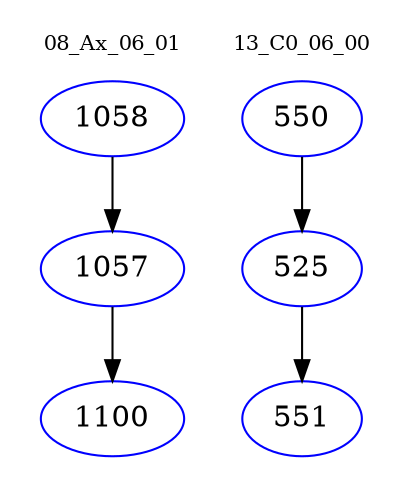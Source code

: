 digraph{
subgraph cluster_0 {
color = white
label = "08_Ax_06_01";
fontsize=10;
T0_1058 [label="1058", color="blue"]
T0_1058 -> T0_1057 [color="black"]
T0_1057 [label="1057", color="blue"]
T0_1057 -> T0_1100 [color="black"]
T0_1100 [label="1100", color="blue"]
}
subgraph cluster_1 {
color = white
label = "13_C0_06_00";
fontsize=10;
T1_550 [label="550", color="blue"]
T1_550 -> T1_525 [color="black"]
T1_525 [label="525", color="blue"]
T1_525 -> T1_551 [color="black"]
T1_551 [label="551", color="blue"]
}
}
